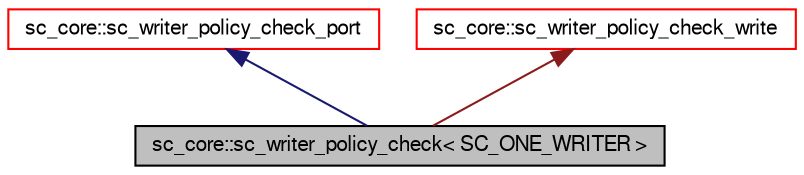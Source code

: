 digraph G
{
  edge [fontname="FreeSans",fontsize="10",labelfontname="FreeSans",labelfontsize="10"];
  node [fontname="FreeSans",fontsize="10",shape=record];
  Node1 [label="sc_core::sc_writer_policy_check\< SC_ONE_WRITER \>",height=0.2,width=0.4,color="black", fillcolor="grey75", style="filled" fontcolor="black"];
  Node2 -> Node1 [dir=back,color="midnightblue",fontsize="10",style="solid",fontname="FreeSans"];
  Node2 [label="sc_core::sc_writer_policy_check_port",height=0.2,width=0.4,color="red", fillcolor="white", style="filled",URL="$a00250.html"];
  Node3 -> Node1 [dir=back,color="firebrick4",fontsize="10",style="solid",fontname="FreeSans"];
  Node3 [label="sc_core::sc_writer_policy_check_write",height=0.2,width=0.4,color="red", fillcolor="white", style="filled",URL="$a00251.html"];
}
